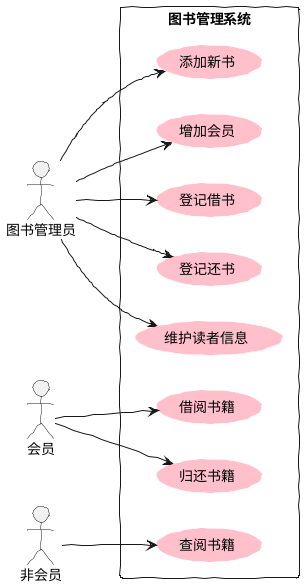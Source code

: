 @startuml
left to right direction
skinparam handwritten true
skinparam usecase{
    BackgroundColor pink
    BorderColor pastel blue
}
图书管理员 as admin
会员 as vip
非会员 as nvip
rectangle 图书管理系统{
    admin --> (添加新书)
    admin --> (增加会员)
    admin --> (登记借书)
    admin --> (登记还书)
    admin --> (维护读者信息)
    vip --> (借阅书籍)
    vip --> (归还书籍)
    nvip --> (查阅书籍)
}
@enduml